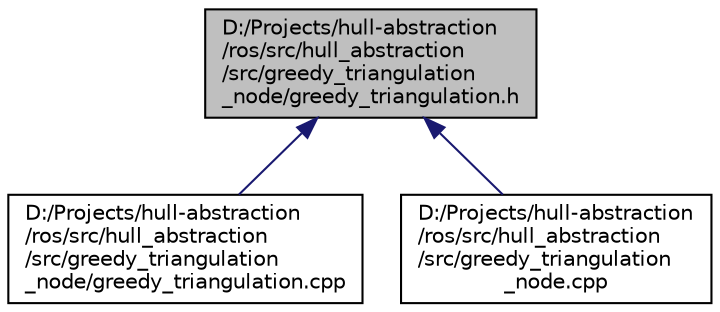 digraph "D:/Projects/hull-abstraction/ros/src/hull_abstraction/src/greedy_triangulation_node/greedy_triangulation.h"
{
 // INTERACTIVE_SVG=YES
 // LATEX_PDF_SIZE
  edge [fontname="Helvetica",fontsize="10",labelfontname="Helvetica",labelfontsize="10"];
  node [fontname="Helvetica",fontsize="10",shape=record];
  Node1 [label="D:/Projects/hull-abstraction\l/ros/src/hull_abstraction\l/src/greedy_triangulation\l_node/greedy_triangulation.h",height=0.2,width=0.4,color="black", fillcolor="grey75", style="filled", fontcolor="black",tooltip="Framework of greedy triangulation node."];
  Node1 -> Node2 [dir="back",color="midnightblue",fontsize="10",style="solid",fontname="Helvetica"];
  Node2 [label="D:/Projects/hull-abstraction\l/ros/src/hull_abstraction\l/src/greedy_triangulation\l_node/greedy_triangulation.cpp",height=0.2,width=0.4,color="black", fillcolor="white", style="filled",URL="$greedy__triangulation_8cpp.html",tooltip=" "];
  Node1 -> Node3 [dir="back",color="midnightblue",fontsize="10",style="solid",fontname="Helvetica"];
  Node3 [label="D:/Projects/hull-abstraction\l/ros/src/hull_abstraction\l/src/greedy_triangulation\l_node.cpp",height=0.2,width=0.4,color="black", fillcolor="white", style="filled",URL="$greedy__triangulation__node_8cpp.html",tooltip=" "];
}
